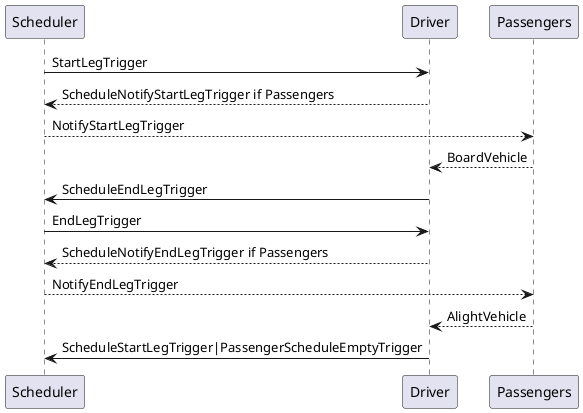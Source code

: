 @startuml
Scheduler -> Driver: StartLegTrigger
Driver --> Scheduler: ScheduleNotifyStartLegTrigger if Passengers
Scheduler --> Passengers: NotifyStartLegTrigger
Passengers --> Driver: BoardVehicle
Driver -> Scheduler: ScheduleEndLegTrigger
Scheduler -> Driver: EndLegTrigger
Driver --> Scheduler: ScheduleNotifyEndLegTrigger if Passengers
Scheduler --> Passengers: NotifyEndLegTrigger
Passengers --> Driver: AlightVehicle
Driver -> Scheduler: ScheduleStartLegTrigger|PassengerScheduleEmptyTrigger
@enduml